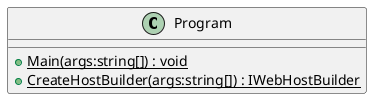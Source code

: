 @startuml
class Program {
    + {static} Main(args:string[]) : void
    + {static} CreateHostBuilder(args:string[]) : IWebHostBuilder
}
@enduml
